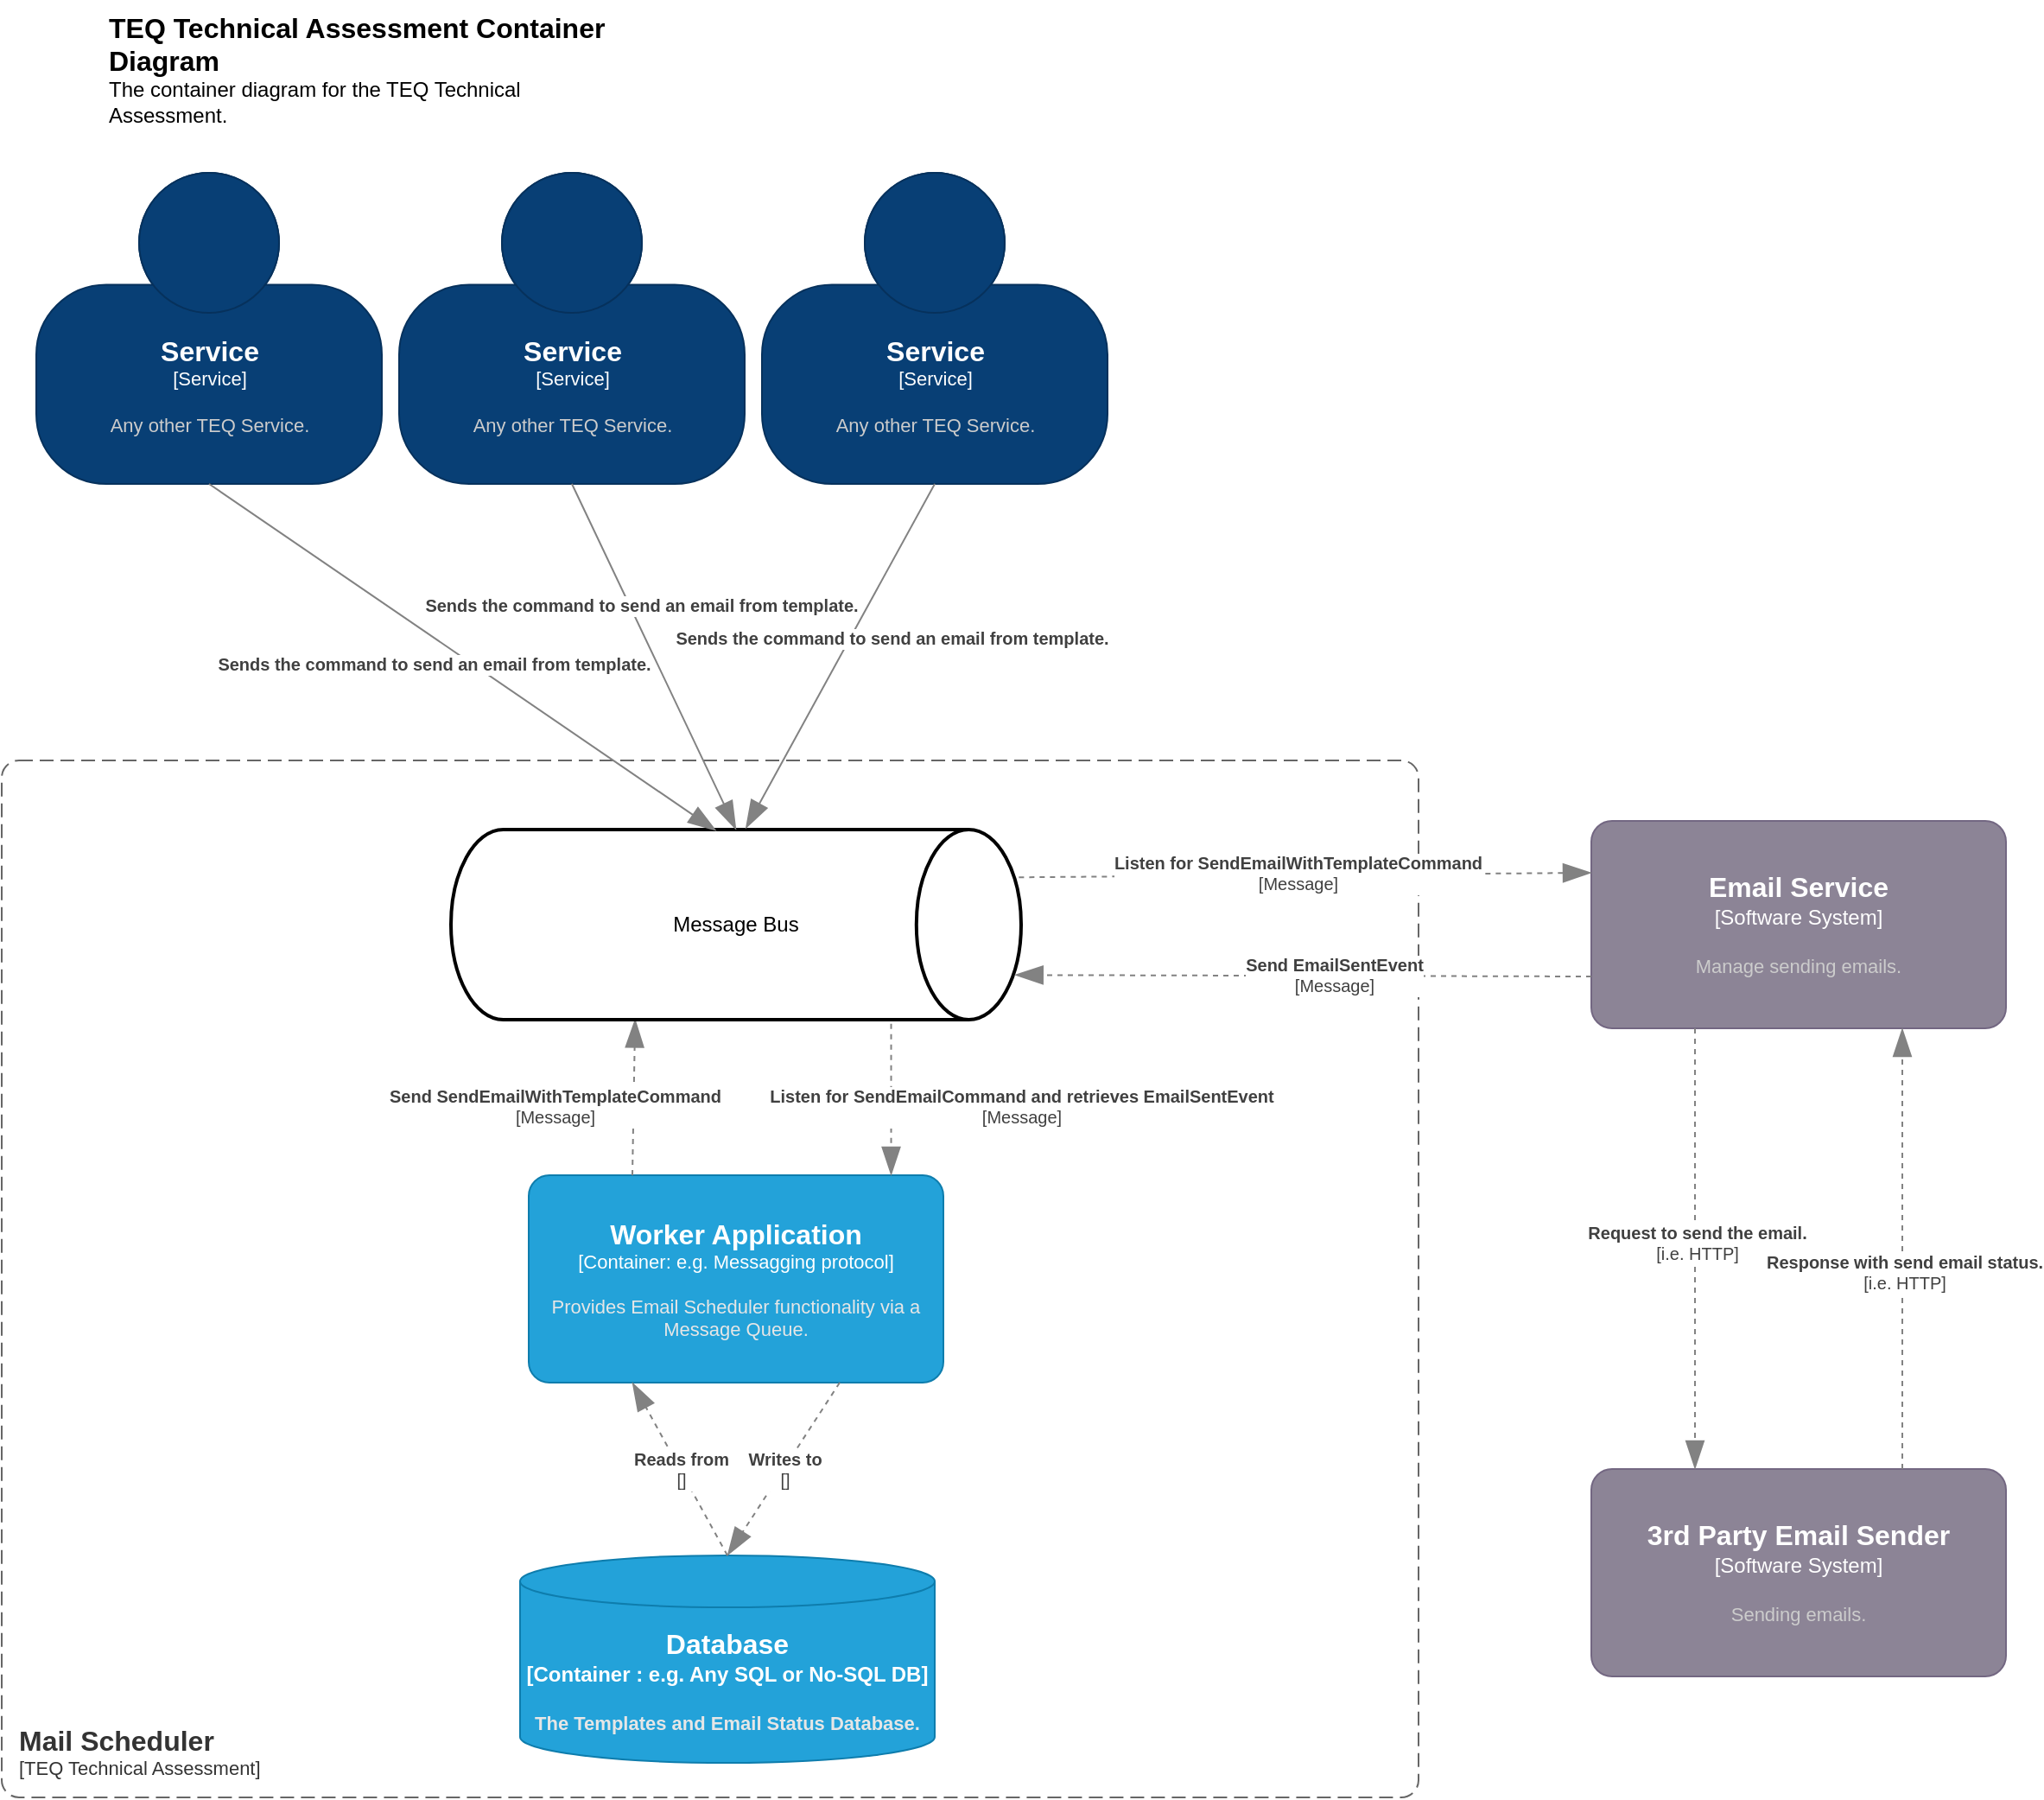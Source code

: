 <mxfile version="16.6.1" type="device"><diagram id="4tR84e_ji8N9n5YKSYAE" name="Page-1"><mxGraphModel dx="1799" dy="1270" grid="1" gridSize="10" guides="1" tooltips="1" connect="1" arrows="1" fold="1" page="1" pageScale="1" pageWidth="827" pageHeight="1169" math="0" shadow="0"><root><mxCell id="0"/><mxCell id="1" parent="0"/><object placeholders="1" c4Name="TEQ Technical Assessment Container Diagram" c4Type="ContainerDiagramTitle" c4Description="The container diagram for the TEQ Technical Assessment." label="&lt;font style=&quot;font-size: 16px&quot;&gt;&lt;b&gt;&lt;div style=&quot;text-align: left&quot;&gt;%c4Name%&lt;/div&gt;&lt;/b&gt;&lt;/font&gt;&lt;div style=&quot;text-align: left&quot;&gt;%c4Description%&lt;/div&gt;" id="IoFVw0VVH4vf_6VZlRYI-1"><mxCell style="text;html=1;strokeColor=none;fillColor=none;align=left;verticalAlign=top;whiteSpace=wrap;rounded=0;metaEdit=1;allowArrows=0;resizable=1;rotatable=0;connectable=0;recursiveResize=0;expand=0;pointerEvents=0;points=[[0.25,0,0],[0.5,0,0],[0.75,0,0],[1,0.25,0],[1,0.5,0],[1,0.75,0],[0.75,1,0],[0.5,1,0],[0.25,1,0],[0,0.75,0],[0,0.5,0],[0,0.25,0]];" vertex="1" parent="1"><mxGeometry x="20" y="10" width="300" height="40" as="geometry"/></mxCell></object><object placeholders="1" c4Name="Mail Scheduler" c4Type="SystemScopeBoundary" c4Application="TEQ Technical Assessment" label="&lt;font style=&quot;font-size: 16px&quot;&gt;&lt;b&gt;&lt;div style=&quot;text-align: left&quot;&gt;%c4Name%&lt;/div&gt;&lt;/b&gt;&lt;/font&gt;&lt;div style=&quot;text-align: left&quot;&gt;[%c4Application%]&lt;/div&gt;" id="IoFVw0VVH4vf_6VZlRYI-2"><mxCell style="rounded=1;fontSize=11;whiteSpace=wrap;html=1;dashed=1;arcSize=20;fillColor=none;strokeColor=#666666;fontColor=#333333;labelBackgroundColor=none;align=left;verticalAlign=bottom;labelBorderColor=none;spacingTop=0;spacing=10;dashPattern=8 4;metaEdit=1;rotatable=0;perimeter=rectanglePerimeter;noLabel=0;labelPadding=0;allowArrows=0;connectable=0;expand=0;recursiveResize=0;editable=1;pointerEvents=0;absoluteArcSize=1;points=[[0.25,0,0],[0.5,0,0],[0.75,0,0],[1,0.25,0],[1,0.5,0],[1,0.75,0],[0.75,1,0],[0.5,1,0],[0.25,1,0],[0,0.75,0],[0,0.5,0],[0,0.25,0]];" vertex="1" parent="1"><mxGeometry x="-40" y="450" width="820" height="600" as="geometry"/></mxCell></object><object placeholders="1" c4Type="Database" c4Container="Container " c4Technology="e.g. Any SQL or No-SQL DB" c4Description="The Templates and Email Status Database." label="&lt;font style=&quot;font-size: 16px&quot;&gt;&lt;b&gt;%c4Type%&lt;/font&gt;&lt;div&gt;[%c4Container%:&amp;nbsp;%c4Technology%]&lt;/div&gt;&lt;br&gt;&lt;div&gt;&lt;font style=&quot;font-size: 11px&quot;&gt;&lt;font color=&quot;#E6E6E6&quot;&gt;%c4Description%&lt;/font&gt;&lt;/div&gt;" id="IoFVw0VVH4vf_6VZlRYI-11"><mxCell style="shape=cylinder3;size=15;whiteSpace=wrap;html=1;boundedLbl=1;rounded=0;labelBackgroundColor=none;fillColor=#23A2D9;fontSize=12;fontColor=#ffffff;align=center;strokeColor=#0E7DAD;metaEdit=1;points=[[0.5,0,0],[1,0.25,0],[1,0.5,0],[1,0.75,0],[0.5,1,0],[0,0.75,0],[0,0.5,0],[0,0.25,0]];resizable=0;" vertex="1" parent="1"><mxGeometry x="260" y="910" width="240" height="120" as="geometry"/></mxCell></object><object placeholders="1" c4Name="Worker Application" c4Type="Container" c4Technology="e.g. Messagging protocol" c4Description="Provides Email Scheduler functionality via a Message Queue." label="&lt;font style=&quot;font-size: 16px&quot;&gt;&lt;b&gt;%c4Name%&lt;/b&gt;&lt;/font&gt;&lt;div&gt;[%c4Type%: %c4Technology%]&lt;/div&gt;&lt;br&gt;&lt;div&gt;&lt;font style=&quot;font-size: 11px&quot;&gt;&lt;font color=&quot;#E6E6E6&quot;&gt;%c4Description%&lt;/font&gt;&lt;/div&gt;" id="IoFVw0VVH4vf_6VZlRYI-12"><mxCell style="rounded=1;whiteSpace=wrap;html=1;fontSize=11;labelBackgroundColor=none;fillColor=#23A2D9;fontColor=#ffffff;align=center;arcSize=10;strokeColor=#0E7DAD;metaEdit=1;resizable=0;points=[[0.25,0,0],[0.5,0,0],[0.75,0,0],[1,0.25,0],[1,0.5,0],[1,0.75,0],[0.75,1,0],[0.5,1,0],[0.25,1,0],[0,0.75,0],[0,0.5,0],[0,0.25,0]];" vertex="1" parent="1"><mxGeometry x="265" y="690" width="240" height="120" as="geometry"/></mxCell></object><object placeholders="1" c4Type="Relationship" c4Technology="" c4Description="Writes to" label="&lt;div style=&quot;text-align: left&quot;&gt;&lt;div style=&quot;text-align: center&quot;&gt;&lt;b&gt;%c4Description%&lt;/b&gt;&lt;/div&gt;&lt;div style=&quot;text-align: center&quot;&gt;[%c4Technology%]&lt;/div&gt;&lt;/div&gt;" id="IoFVw0VVH4vf_6VZlRYI-13"><mxCell style="endArrow=blockThin;html=1;fontSize=10;fontColor=#404040;strokeWidth=1;endFill=1;strokeColor=#828282;elbow=vertical;metaEdit=1;endSize=14;startSize=14;jumpStyle=arc;jumpSize=16;rounded=0;exitX=0.75;exitY=1;exitDx=0;exitDy=0;exitPerimeter=0;dashed=1;entryX=0.5;entryY=0;entryDx=0;entryDy=0;entryPerimeter=0;" edge="1" parent="1" source="IoFVw0VVH4vf_6VZlRYI-12" target="IoFVw0VVH4vf_6VZlRYI-11"><mxGeometry width="240" relative="1" as="geometry"><mxPoint x="360" y="690" as="sourcePoint"/><mxPoint x="600" y="690" as="targetPoint"/></mxGeometry></mxCell></object><object placeholders="1" c4Type="Relationship" c4Technology="" c4Description="Reads from" label="&lt;div style=&quot;text-align: left&quot;&gt;&lt;div style=&quot;text-align: center&quot;&gt;&lt;b&gt;%c4Description%&lt;/b&gt;&lt;/div&gt;&lt;div style=&quot;text-align: center&quot;&gt;[%c4Technology%]&lt;/div&gt;&lt;/div&gt;" id="IoFVw0VVH4vf_6VZlRYI-14"><mxCell style="endArrow=blockThin;html=1;fontSize=10;fontColor=#404040;strokeWidth=1;endFill=1;strokeColor=#828282;elbow=vertical;metaEdit=1;endSize=14;startSize=14;jumpStyle=arc;jumpSize=16;rounded=0;exitX=0.5;exitY=0;exitDx=0;exitDy=0;exitPerimeter=0;entryX=0.25;entryY=1;entryDx=0;entryDy=0;entryPerimeter=0;dashed=1;" edge="1" parent="1" source="IoFVw0VVH4vf_6VZlRYI-11" target="IoFVw0VVH4vf_6VZlRYI-12"><mxGeometry width="240" relative="1" as="geometry"><mxPoint x="410" y="840" as="sourcePoint"/><mxPoint x="300" y="880" as="targetPoint"/></mxGeometry></mxCell></object><object placeholders="1" c4Name="Email Service" c4Type="Software System" c4Description="Manage sending emails." label="&lt;font style=&quot;font-size: 16px&quot;&gt;&lt;b&gt;%c4Name%&lt;/b&gt;&lt;/font&gt;&lt;div&gt;[%c4Type%]&lt;/div&gt;&lt;br&gt;&lt;div&gt;&lt;font style=&quot;font-size: 11px&quot;&gt;&lt;font color=&quot;#cccccc&quot;&gt;%c4Description%&lt;/font&gt;&lt;/div&gt;" id="IoFVw0VVH4vf_6VZlRYI-18"><mxCell style="rounded=1;whiteSpace=wrap;html=1;labelBackgroundColor=none;fillColor=#8C8496;fontColor=#ffffff;align=center;arcSize=10;strokeColor=#736782;metaEdit=1;resizable=0;points=[[0.25,0,0],[0.5,0,0],[0.75,0,0],[1,0.25,0],[1,0.5,0],[1,0.75,0],[0.75,1,0],[0.5,1,0],[0.25,1,0],[0,0.75,0],[0,0.5,0],[0,0.25,0]];" vertex="1" parent="1"><mxGeometry x="880" y="485" width="240" height="120" as="geometry"/></mxCell></object><object placeholders="1" c4Type="Relationship" c4Technology="Message" c4Description="Listen for SendEmailCommand and retrieves EmailSentEvent" label="&lt;div style=&quot;text-align: left&quot;&gt;&lt;div style=&quot;text-align: center&quot;&gt;&lt;b&gt;%c4Description%&lt;/b&gt;&lt;/div&gt;&lt;div style=&quot;text-align: center&quot;&gt;[%c4Technology%]&lt;/div&gt;&lt;/div&gt;" id="IoFVw0VVH4vf_6VZlRYI-23"><mxCell style="endArrow=blockThin;html=1;fontSize=10;fontColor=#404040;strokeWidth=1;endFill=1;strokeColor=#828282;elbow=vertical;metaEdit=1;endSize=14;startSize=14;jumpStyle=arc;jumpSize=16;rounded=0;dashed=1;entryX=0.874;entryY=0;entryDx=0;entryDy=0;entryPerimeter=0;exitX=0.772;exitY=1.022;exitDx=0;exitDy=0;exitPerimeter=0;" edge="1" parent="1" source="IoFVw0VVH4vf_6VZlRYI-27" target="IoFVw0VVH4vf_6VZlRYI-12"><mxGeometry x="0.086" y="75" width="240" relative="1" as="geometry"><mxPoint x="630" y="680" as="sourcePoint"/><mxPoint x="700" y="1040" as="targetPoint"/><mxPoint as="offset"/></mxGeometry></mxCell></object><object placeholders="1" c4Type="Relationship" c4Technology="Message" c4Description="Send SendEmailWithTemplateCommand" label="&lt;div style=&quot;text-align: left&quot;&gt;&lt;div style=&quot;text-align: center&quot;&gt;&lt;b&gt;%c4Description%&lt;/b&gt;&lt;/div&gt;&lt;div style=&quot;text-align: center&quot;&gt;[%c4Technology%]&lt;/div&gt;&lt;/div&gt;" id="IoFVw0VVH4vf_6VZlRYI-24"><mxCell style="endArrow=blockThin;html=1;fontSize=10;fontColor=#404040;strokeWidth=1;endFill=1;strokeColor=#828282;elbow=vertical;metaEdit=1;endSize=14;startSize=14;jumpStyle=arc;jumpSize=16;rounded=0;dashed=1;exitX=0.25;exitY=0;exitDx=0;exitDy=0;exitPerimeter=0;entryX=0.323;entryY=0.997;entryDx=0;entryDy=0;entryPerimeter=0;" edge="1" parent="1" source="IoFVw0VVH4vf_6VZlRYI-12" target="IoFVw0VVH4vf_6VZlRYI-27"><mxGeometry x="-0.132" y="46" width="240" relative="1" as="geometry"><mxPoint x="700" y="980" as="sourcePoint"/><mxPoint x="210" y="620" as="targetPoint"/><mxPoint as="offset"/></mxGeometry></mxCell></object><mxCell id="IoFVw0VVH4vf_6VZlRYI-27" value="Message Bus" style="strokeWidth=2;html=1;shape=mxgraph.flowchart.direct_data;whiteSpace=wrap;" vertex="1" parent="1"><mxGeometry x="220" y="490" width="330" height="110" as="geometry"/></mxCell><object placeholders="1" c4Name="Service" c4Type="Service" c4Description="Any other TEQ Service." label="&lt;font style=&quot;font-size: 16px&quot;&gt;&lt;b&gt;%c4Name%&lt;/b&gt;&lt;/font&gt;&lt;div&gt;[%c4Type%]&lt;/div&gt;&lt;br&gt;&lt;div&gt;&lt;font style=&quot;font-size: 11px&quot;&gt;&lt;font color=&quot;#cccccc&quot;&gt;%c4Description%&lt;/font&gt;&lt;/div&gt;" id="IoFVw0VVH4vf_6VZlRYI-29"><mxCell style="html=1;fontSize=11;dashed=0;whitespace=wrap;fillColor=#083F75;strokeColor=#06315C;fontColor=#ffffff;shape=mxgraph.c4.person2;align=center;metaEdit=1;points=[[0.5,0,0],[1,0.5,0],[1,0.75,0],[0.75,1,0],[0.5,1,0],[0.25,1,0],[0,0.75,0],[0,0.5,0]];resizable=0;" vertex="1" parent="1"><mxGeometry x="-20" y="110" width="200" height="180" as="geometry"/></mxCell></object><object placeholders="1" c4Type="Relationship" c4Description="Sends the command to send an email from template." label="&lt;div style=&quot;text-align: left&quot;&gt;&lt;div style=&quot;text-align: center&quot;&gt;&lt;b&gt;%c4Description%&lt;/b&gt;&lt;/div&gt;" id="IoFVw0VVH4vf_6VZlRYI-30"><mxCell style="endArrow=blockThin;html=1;fontSize=10;fontColor=#404040;strokeWidth=1;endFill=1;strokeColor=#828282;elbow=vertical;metaEdit=1;endSize=14;startSize=14;jumpStyle=arc;jumpSize=16;rounded=0;exitX=0.5;exitY=1;exitDx=0;exitDy=0;exitPerimeter=0;entryX=0.465;entryY=0.006;entryDx=0;entryDy=0;entryPerimeter=0;" edge="1" parent="1" source="IoFVw0VVH4vf_6VZlRYI-29" target="IoFVw0VVH4vf_6VZlRYI-27"><mxGeometry x="-0.065" y="-13" width="240" relative="1" as="geometry"><mxPoint x="115" y="720" as="sourcePoint"/><mxPoint x="450" y="440" as="targetPoint"/><mxPoint as="offset"/></mxGeometry></mxCell></object><object placeholders="1" c4Type="Relationship" c4Technology="Message" c4Description="Listen for SendEmailWithTemplateCommand" label="&lt;div style=&quot;text-align: left&quot;&gt;&lt;div style=&quot;text-align: center&quot;&gt;&lt;b&gt;%c4Description%&lt;/b&gt;&lt;/div&gt;&lt;div style=&quot;text-align: center&quot;&gt;[%c4Technology%]&lt;/div&gt;&lt;/div&gt;" id="IoFVw0VVH4vf_6VZlRYI-31"><mxCell style="endArrow=blockThin;html=1;fontSize=10;fontColor=#404040;strokeWidth=1;endFill=1;strokeColor=#828282;elbow=vertical;metaEdit=1;endSize=14;startSize=14;jumpStyle=arc;jumpSize=16;rounded=0;dashed=1;entryX=0;entryY=0.25;entryDx=0;entryDy=0;entryPerimeter=0;exitX=0.996;exitY=0.251;exitDx=0;exitDy=0;exitPerimeter=0;" edge="1" parent="1" source="IoFVw0VVH4vf_6VZlRYI-27" target="IoFVw0VVH4vf_6VZlRYI-18"><mxGeometry x="-0.026" y="1" width="240" relative="1" as="geometry"><mxPoint x="870.0" y="650.0" as="sourcePoint"/><mxPoint x="870.0" y="737.58" as="targetPoint"/><mxPoint as="offset"/></mxGeometry></mxCell></object><object placeholders="1" c4Type="Relationship" c4Technology="Message" c4Description="Send EmailSentEvent" label="&lt;div style=&quot;text-align: left&quot;&gt;&lt;div style=&quot;text-align: center&quot;&gt;&lt;b&gt;%c4Description%&lt;/b&gt;&lt;/div&gt;&lt;div style=&quot;text-align: center&quot;&gt;[%c4Technology%]&lt;/div&gt;&lt;/div&gt;" id="IoFVw0VVH4vf_6VZlRYI-32"><mxCell style="endArrow=blockThin;html=1;fontSize=10;fontColor=#404040;strokeWidth=1;endFill=1;strokeColor=#828282;elbow=vertical;metaEdit=1;endSize=14;startSize=14;jumpStyle=arc;jumpSize=16;rounded=0;dashed=1;exitX=0;exitY=0.75;exitDx=0;exitDy=0;exitPerimeter=0;entryX=0.989;entryY=0.765;entryDx=0;entryDy=0;entryPerimeter=0;" edge="1" parent="1" source="IoFVw0VVH4vf_6VZlRYI-18" target="IoFVw0VVH4vf_6VZlRYI-27"><mxGeometry x="-0.107" y="-1" width="240" relative="1" as="geometry"><mxPoint x="970" y="890.33" as="sourcePoint"/><mxPoint x="971.59" y="800.0" as="targetPoint"/><mxPoint as="offset"/></mxGeometry></mxCell></object><object placeholders="1" c4Name="Service" c4Type="Service" c4Description="Any other TEQ Service." label="&lt;font style=&quot;font-size: 16px&quot;&gt;&lt;b&gt;%c4Name%&lt;/b&gt;&lt;/font&gt;&lt;div&gt;[%c4Type%]&lt;/div&gt;&lt;br&gt;&lt;div&gt;&lt;font style=&quot;font-size: 11px&quot;&gt;&lt;font color=&quot;#cccccc&quot;&gt;%c4Description%&lt;/font&gt;&lt;/div&gt;" id="IoFVw0VVH4vf_6VZlRYI-33"><mxCell style="html=1;fontSize=11;dashed=0;whitespace=wrap;fillColor=#083F75;strokeColor=#06315C;fontColor=#ffffff;shape=mxgraph.c4.person2;align=center;metaEdit=1;points=[[0.5,0,0],[1,0.5,0],[1,0.75,0],[0.75,1,0],[0.5,1,0],[0.25,1,0],[0,0.75,0],[0,0.5,0]];resizable=0;" vertex="1" parent="1"><mxGeometry x="190" y="110" width="200" height="180" as="geometry"/></mxCell></object><object placeholders="1" c4Type="Relationship" c4Description="Sends the command to send an email from template." label="&lt;div style=&quot;text-align: left&quot;&gt;&lt;div style=&quot;text-align: center&quot;&gt;&lt;b&gt;%c4Description%&lt;/b&gt;&lt;/div&gt;" id="IoFVw0VVH4vf_6VZlRYI-34"><mxCell style="endArrow=blockThin;html=1;fontSize=10;fontColor=#404040;strokeWidth=1;endFill=1;strokeColor=#828282;elbow=vertical;metaEdit=1;endSize=14;startSize=14;jumpStyle=arc;jumpSize=16;rounded=0;exitX=0.5;exitY=1;exitDx=0;exitDy=0;exitPerimeter=0;entryX=0.5;entryY=0;entryDx=0;entryDy=0;entryPerimeter=0;" edge="1" parent="1" source="IoFVw0VVH4vf_6VZlRYI-33" target="IoFVw0VVH4vf_6VZlRYI-27"><mxGeometry x="-0.274" y="6" width="240" relative="1" as="geometry"><mxPoint x="325" y="720" as="sourcePoint"/><mxPoint x="595" y="490" as="targetPoint"/><mxPoint as="offset"/></mxGeometry></mxCell></object><object placeholders="1" c4Name="Service" c4Type="Service" c4Description="Any other TEQ Service." label="&lt;font style=&quot;font-size: 16px&quot;&gt;&lt;b&gt;%c4Name%&lt;/b&gt;&lt;/font&gt;&lt;div&gt;[%c4Type%]&lt;/div&gt;&lt;br&gt;&lt;div&gt;&lt;font style=&quot;font-size: 11px&quot;&gt;&lt;font color=&quot;#cccccc&quot;&gt;%c4Description%&lt;/font&gt;&lt;/div&gt;" id="IoFVw0VVH4vf_6VZlRYI-35"><mxCell style="html=1;fontSize=11;dashed=0;whitespace=wrap;fillColor=#083F75;strokeColor=#06315C;fontColor=#ffffff;shape=mxgraph.c4.person2;align=center;metaEdit=1;points=[[0.5,0,0],[1,0.5,0],[1,0.75,0],[0.75,1,0],[0.5,1,0],[0.25,1,0],[0,0.75,0],[0,0.5,0]];resizable=0;" vertex="1" parent="1"><mxGeometry x="400" y="110" width="200" height="180" as="geometry"/></mxCell></object><object placeholders="1" c4Type="Relationship" c4Description="Sends the command to send an email from template." label="&lt;div style=&quot;text-align: left&quot;&gt;&lt;div style=&quot;text-align: center&quot;&gt;&lt;b&gt;%c4Description%&lt;/b&gt;&lt;/div&gt;" id="IoFVw0VVH4vf_6VZlRYI-36"><mxCell style="endArrow=blockThin;html=1;fontSize=10;fontColor=#404040;strokeWidth=1;endFill=1;strokeColor=#828282;elbow=vertical;metaEdit=1;endSize=14;startSize=14;jumpStyle=arc;jumpSize=16;rounded=0;exitX=0.5;exitY=1;exitDx=0;exitDy=0;exitPerimeter=0;entryX=0.517;entryY=-0.006;entryDx=0;entryDy=0;entryPerimeter=0;" edge="1" parent="1" source="IoFVw0VVH4vf_6VZlRYI-35" target="IoFVw0VVH4vf_6VZlRYI-27"><mxGeometry x="-0.206" y="21" width="240" relative="1" as="geometry"><mxPoint x="535" y="720" as="sourcePoint"/><mxPoint x="400" y="490" as="targetPoint"/><mxPoint as="offset"/></mxGeometry></mxCell></object><object placeholders="1" c4Name="3rd Party Email Sender" c4Type="Software System" c4Description="Sending emails." label="&lt;font style=&quot;font-size: 16px&quot;&gt;&lt;b&gt;%c4Name%&lt;/b&gt;&lt;/font&gt;&lt;div&gt;[%c4Type%]&lt;/div&gt;&lt;br&gt;&lt;div&gt;&lt;font style=&quot;font-size: 11px&quot;&gt;&lt;font color=&quot;#cccccc&quot;&gt;%c4Description%&lt;/font&gt;&lt;/div&gt;" id="IoFVw0VVH4vf_6VZlRYI-37"><mxCell style="rounded=1;whiteSpace=wrap;html=1;labelBackgroundColor=none;fillColor=#8C8496;fontColor=#ffffff;align=center;arcSize=10;strokeColor=#736782;metaEdit=1;resizable=0;points=[[0.25,0,0],[0.5,0,0],[0.75,0,0],[1,0.25,0],[1,0.5,0],[1,0.75,0],[0.75,1,0],[0.5,1,0],[0.25,1,0],[0,0.75,0],[0,0.5,0],[0,0.25,0]];" vertex="1" parent="1"><mxGeometry x="880.0" y="860" width="240" height="120" as="geometry"/></mxCell></object><object placeholders="1" c4Type="Relationship" c4Technology="i.e. HTTP" c4Description="Request to send the email." label="&lt;div style=&quot;text-align: left&quot;&gt;&lt;div style=&quot;text-align: center&quot;&gt;&lt;b&gt;%c4Description%&lt;/b&gt;&lt;/div&gt;&lt;div style=&quot;text-align: center&quot;&gt;[%c4Technology%]&lt;/div&gt;&lt;/div&gt;" id="IoFVw0VVH4vf_6VZlRYI-38"><mxCell style="endArrow=blockThin;html=1;fontSize=10;fontColor=#404040;strokeWidth=1;endFill=1;strokeColor=#828282;elbow=vertical;metaEdit=1;endSize=14;startSize=14;jumpStyle=arc;jumpSize=16;rounded=0;dashed=1;entryX=0.25;entryY=0;entryDx=0;entryDy=0;entryPerimeter=0;exitX=0.25;exitY=1;exitDx=0;exitDy=0;exitPerimeter=0;" edge="1" parent="1" target="IoFVw0VVH4vf_6VZlRYI-37" source="IoFVw0VVH4vf_6VZlRYI-18"><mxGeometry x="-0.026" y="1" width="240" relative="1" as="geometry"><mxPoint x="1122.31" y="517.61" as="sourcePoint"/><mxPoint x="1443.63" y="737.58" as="targetPoint"/><mxPoint as="offset"/></mxGeometry></mxCell></object><object placeholders="1" c4Type="Relationship" c4Technology="i.e. HTTP" c4Description="Response with send email status." label="&lt;div style=&quot;text-align: left&quot;&gt;&lt;div style=&quot;text-align: center&quot;&gt;&lt;b&gt;%c4Description%&lt;/b&gt;&lt;/div&gt;&lt;div style=&quot;text-align: center&quot;&gt;[%c4Technology%]&lt;/div&gt;&lt;/div&gt;" id="IoFVw0VVH4vf_6VZlRYI-39"><mxCell style="endArrow=blockThin;html=1;fontSize=10;fontColor=#404040;strokeWidth=1;endFill=1;strokeColor=#828282;elbow=vertical;metaEdit=1;endSize=14;startSize=14;jumpStyle=arc;jumpSize=16;rounded=0;dashed=1;exitX=0.75;exitY=0;exitDx=0;exitDy=0;exitPerimeter=0;entryX=0.75;entryY=1;entryDx=0;entryDy=0;entryPerimeter=0;" edge="1" parent="1" source="IoFVw0VVH4vf_6VZlRYI-37" target="IoFVw0VVH4vf_6VZlRYI-18"><mxGeometry x="-0.107" y="-1" width="240" relative="1" as="geometry"><mxPoint x="1543.63" y="890.33" as="sourcePoint"/><mxPoint x="1120" y="574.15" as="targetPoint"/><mxPoint as="offset"/></mxGeometry></mxCell></object></root></mxGraphModel></diagram></mxfile>